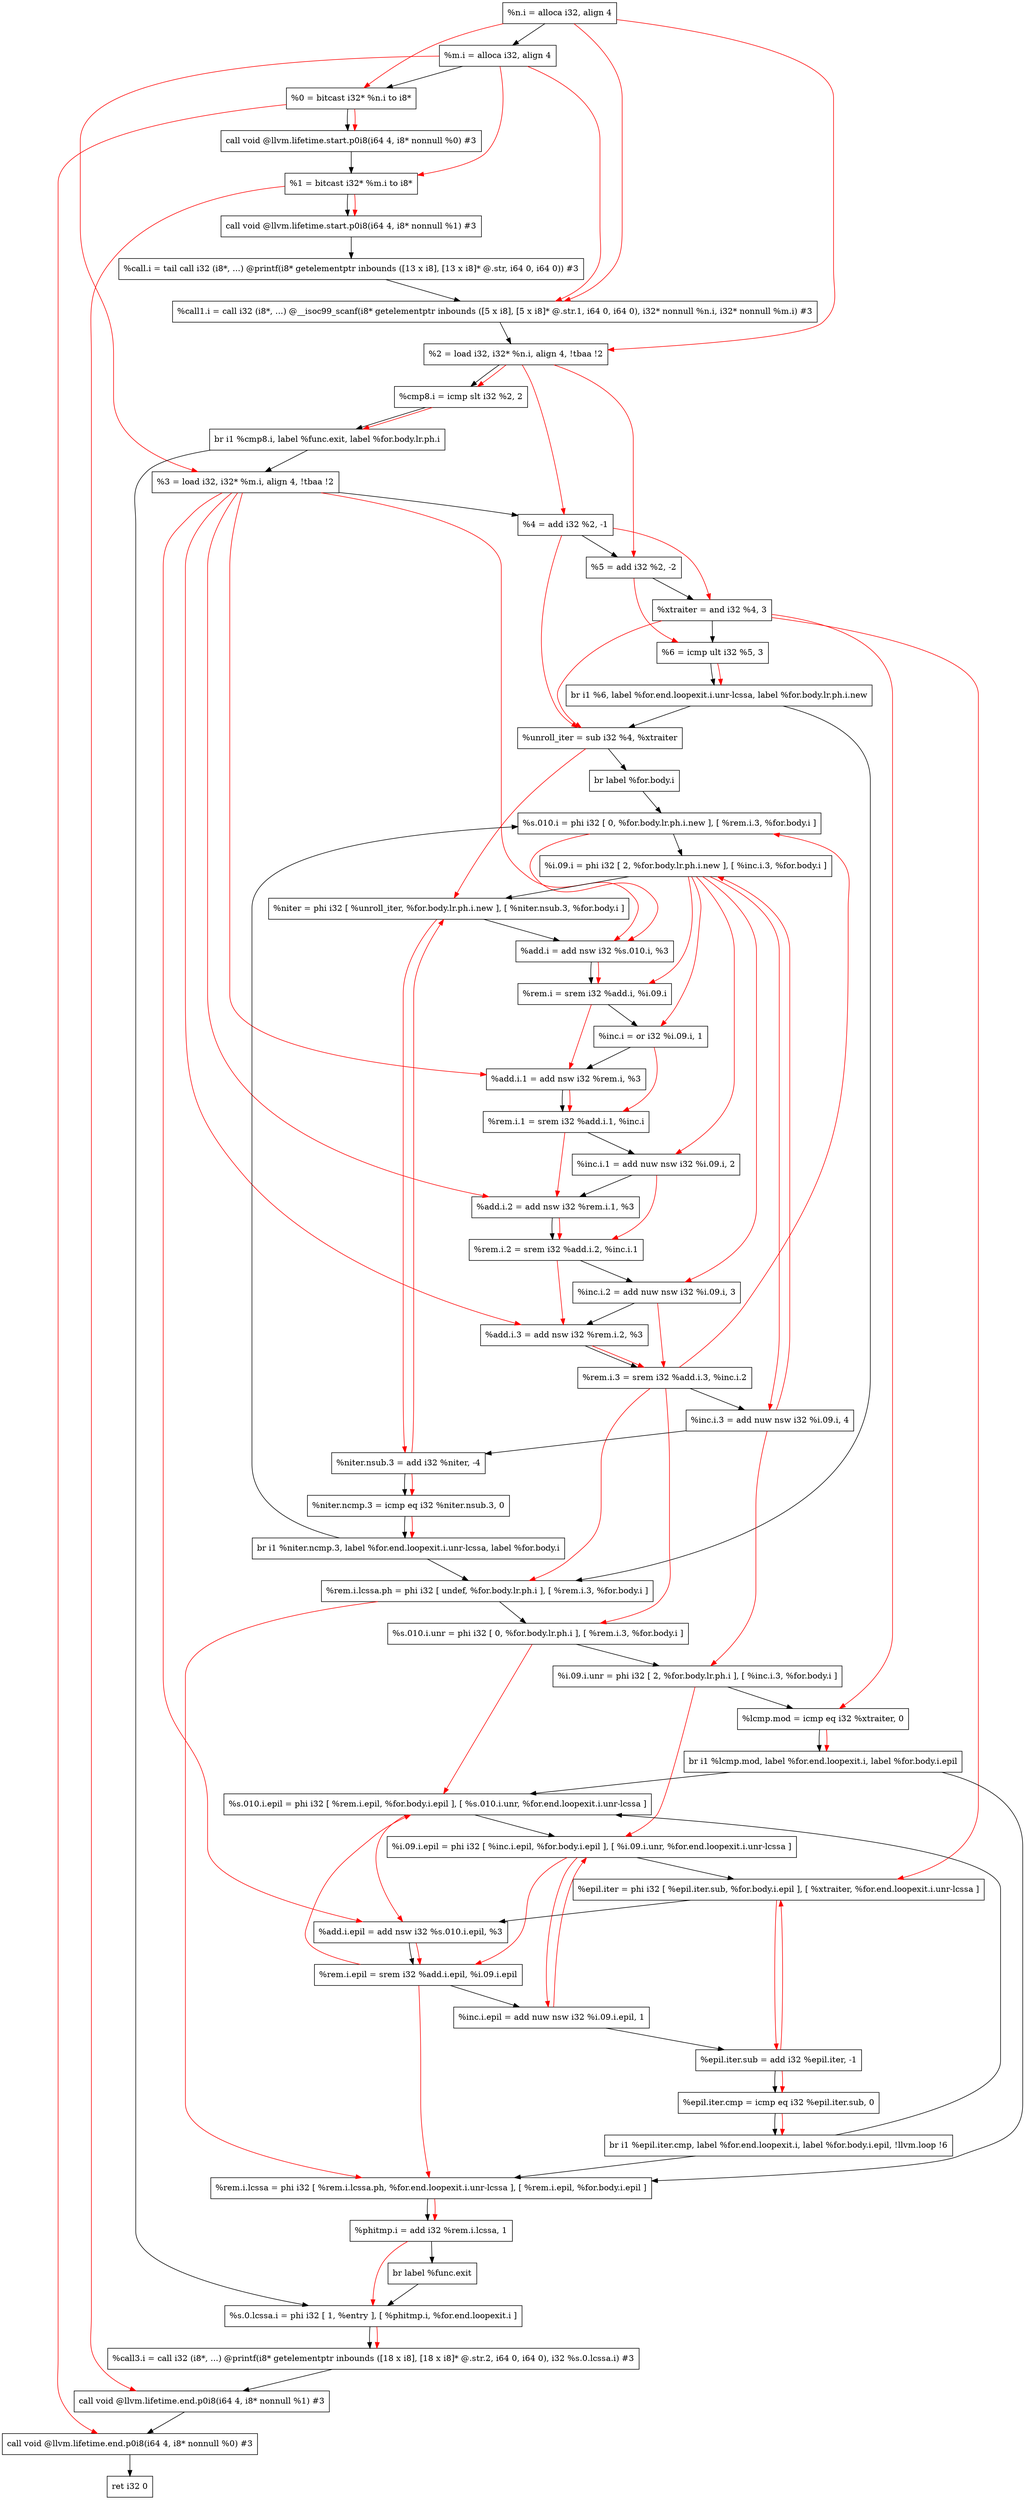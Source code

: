 digraph "CDFG for'main' function" {
	Node0x55d5960cd058[shape=record, label="  %n.i = alloca i32, align 4"];
	Node0x55d5960cf048[shape=record, label="  %m.i = alloca i32, align 4"];
	Node0x55d5960cf558[shape=record, label="  %0 = bitcast i32* %n.i to i8*"];
	Node0x55d5960d28e8[shape=record, label="  call void @llvm.lifetime.start.p0i8(i64 4, i8* nonnull %0) #3"];
	Node0x55d5960cf6a8[shape=record, label="  %1 = bitcast i32* %m.i to i8*"];
	Node0x55d5960d29f8[shape=record, label="  call void @llvm.lifetime.start.p0i8(i64 4, i8* nonnull %1) #3"];
	Node0x55d5960d2ad0[shape=record, label="  %call.i = tail call i32 (i8*, ...) @printf(i8* getelementptr inbounds ([13 x i8], [13 x i8]* @.str, i64 0, i64 0)) #3"];
	Node0x55d5960d2bf0[shape=record, label="  %call1.i = call i32 (i8*, ...) @__isoc99_scanf(i8* getelementptr inbounds ([5 x i8], [5 x i8]* @.str.1, i64 0, i64 0), i32* nonnull %n.i, i32* nonnull %m.i) #3"];
	Node0x55d5960d2cc8[shape=record, label="  %2 = load i32, i32* %n.i, align 4, !tbaa !2"];
	Node0x55d5960d2d40[shape=record, label="  %cmp8.i = icmp slt i32 %2, 2"];
	Node0x55d5960d2fa8[shape=record, label="  br i1 %cmp8.i, label %func.exit, label %for.body.lr.ph.i"];
	Node0x55d5960d2ef8[shape=record, label="  %3 = load i32, i32* %m.i, align 4, !tbaa !2"];
	Node0x55d5960d3050[shape=record, label="  %4 = add i32 %2, -1"];
	Node0x55d5960d3110[shape=record, label="  %5 = add i32 %2, -2"];
	Node0x55d5960d3180[shape=record, label="  %xtraiter = and i32 %4, 3"];
	Node0x55d5960d31f0[shape=record, label="  %6 = icmp ult i32 %5, 3"];
	Node0x55d5960d3618[shape=record, label="  br i1 %6, label %for.end.loopexit.i.unr-lcssa, label %for.body.lr.ph.i.new"];
	Node0x55d5960d3690[shape=record, label="  %unroll_iter = sub i32 %4, %xtraiter"];
	Node0x55d5960d3768[shape=record, label="  br label %for.body.i"];
	Node0x55d5960d37e8[shape=record, label="  %s.010.i = phi i32 [ 0, %for.body.lr.ph.i.new ], [ %rem.i.3, %for.body.i ]"];
	Node0x55d5960d3958[shape=record, label="  %i.09.i = phi i32 [ 2, %for.body.lr.ph.i.new ], [ %inc.i.3, %for.body.i ]"];
	Node0x55d5960d3aa8[shape=record, label="  %niter = phi i32 [ %unroll_iter, %for.body.lr.ph.i.new ], [ %niter.nsub.3, %for.body.i ]"];
	Node0x55d5960d3b90[shape=record, label="  %add.i = add nsw i32 %s.010.i, %3"];
	Node0x55d5960d3c20[shape=record, label="  %rem.i = srem i32 %add.i, %i.09.i"];
	Node0x55d5960d3cb0[shape=record, label="  %inc.i = or i32 %i.09.i, 1"];
	Node0x55d5960d3d40[shape=record, label="  %add.i.1 = add nsw i32 %rem.i, %3"];
	Node0x55d5960d3dd0[shape=record, label="  %rem.i.1 = srem i32 %add.i.1, %inc.i"];
	Node0x55d5960d3e60[shape=record, label="  %inc.i.1 = add nuw nsw i32 %i.09.i, 2"];
	Node0x55d5960d3ef0[shape=record, label="  %add.i.2 = add nsw i32 %rem.i.1, %3"];
	Node0x55d5960d42a0[shape=record, label="  %rem.i.2 = srem i32 %add.i.2, %inc.i.1"];
	Node0x55d5960d4330[shape=record, label="  %inc.i.2 = add nuw nsw i32 %i.09.i, 3"];
	Node0x55d5960d43c0[shape=record, label="  %add.i.3 = add nsw i32 %rem.i.2, %3"];
	Node0x55d5960d4450[shape=record, label="  %rem.i.3 = srem i32 %add.i.3, %inc.i.2"];
	Node0x55d5960d44c0[shape=record, label="  %inc.i.3 = add nuw nsw i32 %i.09.i, 4"];
	Node0x55d5960d4530[shape=record, label="  %niter.nsub.3 = add i32 %niter, -4"];
	Node0x55d5960d45a0[shape=record, label="  %niter.ncmp.3 = icmp eq i32 %niter.nsub.3, 0"];
	Node0x55d5960d4628[shape=record, label="  br i1 %niter.ncmp.3, label %for.end.loopexit.i.unr-lcssa, label %for.body.i"];
	Node0x55d5960d4678[shape=record, label="  %rem.i.lcssa.ph = phi i32 [ undef, %for.body.lr.ph.i ], [ %rem.i.3, %for.body.i ]"];
	Node0x55d5960d4748[shape=record, label="  %s.010.i.unr = phi i32 [ 0, %for.body.lr.ph.i ], [ %rem.i.3, %for.body.i ]"];
	Node0x55d5960d4818[shape=record, label="  %i.09.i.unr = phi i32 [ 2, %for.body.lr.ph.i ], [ %inc.i.3, %for.body.i ]"];
	Node0x55d5960d48e0[shape=record, label="  %lcmp.mod = icmp eq i32 %xtraiter, 0"];
	Node0x55d5960d4a88[shape=record, label="  br i1 %lcmp.mod, label %for.end.loopexit.i, label %for.body.i.epil"];
	Node0x55d5960d0ea8[shape=record, label="  %s.010.i.epil = phi i32 [ %rem.i.epil, %for.body.i.epil ], [ %s.010.i.unr, %for.end.loopexit.i.unr-lcssa ]"];
	Node0x55d5960d0fd8[shape=record, label="  %i.09.i.epil = phi i32 [ %inc.i.epil, %for.body.i.epil ], [ %i.09.i.unr, %for.end.loopexit.i.unr-lcssa ]"];
	Node0x55d5960d1108[shape=record, label="  %epil.iter = phi i32 [ %epil.iter.sub, %for.body.i.epil ], [ %xtraiter, %for.end.loopexit.i.unr-lcssa ]"];
	Node0x55d5960d11d0[shape=record, label="  %add.i.epil = add nsw i32 %s.010.i.epil, %3"];
	Node0x55d5960d1240[shape=record, label="  %rem.i.epil = srem i32 %add.i.epil, %i.09.i.epil"];
	Node0x55d5960d12b0[shape=record, label="  %inc.i.epil = add nuw nsw i32 %i.09.i.epil, 1"];
	Node0x55d5960d1320[shape=record, label="  %epil.iter.sub = add i32 %epil.iter, -1"];
	Node0x55d5960d1390[shape=record, label="  %epil.iter.cmp = icmp eq i32 %epil.iter.sub, 0"];
	Node0x55d5960d1418[shape=record, label="  br i1 %epil.iter.cmp, label %for.end.loopexit.i, label %for.body.i.epil, !llvm.loop !6"];
	Node0x55d5960d15c8[shape=record, label="  %rem.i.lcssa = phi i32 [ %rem.i.lcssa.ph, %for.end.loopexit.i.unr-lcssa ], [ %rem.i.epil, %for.body.i.epil ]"];
	Node0x55d5960d5b90[shape=record, label="  %phitmp.i = add i32 %rem.i.lcssa, 1"];
	Node0x55d5960d32d8[shape=record, label="  br label %func.exit"];
	Node0x55d5960d5bd8[shape=record, label="  %s.0.lcssa.i = phi i32 [ 1, %entry ], [ %phitmp.i, %for.end.loopexit.i ]"];
	Node0x55d5960d62d8[shape=record, label="  %call3.i = call i32 (i8*, ...) @printf(i8* getelementptr inbounds ([18 x i8], [18 x i8]* @.str.2, i64 0, i64 0), i32 %s.0.lcssa.i) #3"];
	Node0x55d5960d64a8[shape=record, label="  call void @llvm.lifetime.end.p0i8(i64 4, i8* nonnull %1) #3"];
	Node0x55d5960d65b8[shape=record, label="  call void @llvm.lifetime.end.p0i8(i64 4, i8* nonnull %0) #3"];
	Node0x55d5960d2de8[shape=record, label="  ret i32 0"];
	Node0x55d5960cd058 -> Node0x55d5960cf048
	Node0x55d5960cf048 -> Node0x55d5960cf558
	Node0x55d5960cf558 -> Node0x55d5960d28e8
	Node0x55d5960d28e8 -> Node0x55d5960cf6a8
	Node0x55d5960cf6a8 -> Node0x55d5960d29f8
	Node0x55d5960d29f8 -> Node0x55d5960d2ad0
	Node0x55d5960d2ad0 -> Node0x55d5960d2bf0
	Node0x55d5960d2bf0 -> Node0x55d5960d2cc8
	Node0x55d5960d2cc8 -> Node0x55d5960d2d40
	Node0x55d5960d2d40 -> Node0x55d5960d2fa8
	Node0x55d5960d2fa8 -> Node0x55d5960d5bd8
	Node0x55d5960d2fa8 -> Node0x55d5960d2ef8
	Node0x55d5960d2ef8 -> Node0x55d5960d3050
	Node0x55d5960d3050 -> Node0x55d5960d3110
	Node0x55d5960d3110 -> Node0x55d5960d3180
	Node0x55d5960d3180 -> Node0x55d5960d31f0
	Node0x55d5960d31f0 -> Node0x55d5960d3618
	Node0x55d5960d3618 -> Node0x55d5960d4678
	Node0x55d5960d3618 -> Node0x55d5960d3690
	Node0x55d5960d3690 -> Node0x55d5960d3768
	Node0x55d5960d3768 -> Node0x55d5960d37e8
	Node0x55d5960d37e8 -> Node0x55d5960d3958
	Node0x55d5960d3958 -> Node0x55d5960d3aa8
	Node0x55d5960d3aa8 -> Node0x55d5960d3b90
	Node0x55d5960d3b90 -> Node0x55d5960d3c20
	Node0x55d5960d3c20 -> Node0x55d5960d3cb0
	Node0x55d5960d3cb0 -> Node0x55d5960d3d40
	Node0x55d5960d3d40 -> Node0x55d5960d3dd0
	Node0x55d5960d3dd0 -> Node0x55d5960d3e60
	Node0x55d5960d3e60 -> Node0x55d5960d3ef0
	Node0x55d5960d3ef0 -> Node0x55d5960d42a0
	Node0x55d5960d42a0 -> Node0x55d5960d4330
	Node0x55d5960d4330 -> Node0x55d5960d43c0
	Node0x55d5960d43c0 -> Node0x55d5960d4450
	Node0x55d5960d4450 -> Node0x55d5960d44c0
	Node0x55d5960d44c0 -> Node0x55d5960d4530
	Node0x55d5960d4530 -> Node0x55d5960d45a0
	Node0x55d5960d45a0 -> Node0x55d5960d4628
	Node0x55d5960d4628 -> Node0x55d5960d4678
	Node0x55d5960d4628 -> Node0x55d5960d37e8
	Node0x55d5960d4678 -> Node0x55d5960d4748
	Node0x55d5960d4748 -> Node0x55d5960d4818
	Node0x55d5960d4818 -> Node0x55d5960d48e0
	Node0x55d5960d48e0 -> Node0x55d5960d4a88
	Node0x55d5960d4a88 -> Node0x55d5960d15c8
	Node0x55d5960d4a88 -> Node0x55d5960d0ea8
	Node0x55d5960d0ea8 -> Node0x55d5960d0fd8
	Node0x55d5960d0fd8 -> Node0x55d5960d1108
	Node0x55d5960d1108 -> Node0x55d5960d11d0
	Node0x55d5960d11d0 -> Node0x55d5960d1240
	Node0x55d5960d1240 -> Node0x55d5960d12b0
	Node0x55d5960d12b0 -> Node0x55d5960d1320
	Node0x55d5960d1320 -> Node0x55d5960d1390
	Node0x55d5960d1390 -> Node0x55d5960d1418
	Node0x55d5960d1418 -> Node0x55d5960d15c8
	Node0x55d5960d1418 -> Node0x55d5960d0ea8
	Node0x55d5960d15c8 -> Node0x55d5960d5b90
	Node0x55d5960d5b90 -> Node0x55d5960d32d8
	Node0x55d5960d32d8 -> Node0x55d5960d5bd8
	Node0x55d5960d5bd8 -> Node0x55d5960d62d8
	Node0x55d5960d62d8 -> Node0x55d5960d64a8
	Node0x55d5960d64a8 -> Node0x55d5960d65b8
	Node0x55d5960d65b8 -> Node0x55d5960d2de8
edge [color=red]
	Node0x55d5960cd058 -> Node0x55d5960cf558
	Node0x55d5960cf558 -> Node0x55d5960d28e8
	Node0x55d5960cf048 -> Node0x55d5960cf6a8
	Node0x55d5960cf6a8 -> Node0x55d5960d29f8
	Node0x55d5960cd058 -> Node0x55d5960d2bf0
	Node0x55d5960cf048 -> Node0x55d5960d2bf0
	Node0x55d5960cd058 -> Node0x55d5960d2cc8
	Node0x55d5960d2cc8 -> Node0x55d5960d2d40
	Node0x55d5960d2d40 -> Node0x55d5960d2fa8
	Node0x55d5960cf048 -> Node0x55d5960d2ef8
	Node0x55d5960d2cc8 -> Node0x55d5960d3050
	Node0x55d5960d2cc8 -> Node0x55d5960d3110
	Node0x55d5960d3050 -> Node0x55d5960d3180
	Node0x55d5960d3110 -> Node0x55d5960d31f0
	Node0x55d5960d31f0 -> Node0x55d5960d3618
	Node0x55d5960d3050 -> Node0x55d5960d3690
	Node0x55d5960d3180 -> Node0x55d5960d3690
	Node0x55d5960d4450 -> Node0x55d5960d37e8
	Node0x55d5960d44c0 -> Node0x55d5960d3958
	Node0x55d5960d3690 -> Node0x55d5960d3aa8
	Node0x55d5960d4530 -> Node0x55d5960d3aa8
	Node0x55d5960d37e8 -> Node0x55d5960d3b90
	Node0x55d5960d2ef8 -> Node0x55d5960d3b90
	Node0x55d5960d3b90 -> Node0x55d5960d3c20
	Node0x55d5960d3958 -> Node0x55d5960d3c20
	Node0x55d5960d3958 -> Node0x55d5960d3cb0
	Node0x55d5960d3c20 -> Node0x55d5960d3d40
	Node0x55d5960d2ef8 -> Node0x55d5960d3d40
	Node0x55d5960d3d40 -> Node0x55d5960d3dd0
	Node0x55d5960d3cb0 -> Node0x55d5960d3dd0
	Node0x55d5960d3958 -> Node0x55d5960d3e60
	Node0x55d5960d3dd0 -> Node0x55d5960d3ef0
	Node0x55d5960d2ef8 -> Node0x55d5960d3ef0
	Node0x55d5960d3ef0 -> Node0x55d5960d42a0
	Node0x55d5960d3e60 -> Node0x55d5960d42a0
	Node0x55d5960d3958 -> Node0x55d5960d4330
	Node0x55d5960d42a0 -> Node0x55d5960d43c0
	Node0x55d5960d2ef8 -> Node0x55d5960d43c0
	Node0x55d5960d43c0 -> Node0x55d5960d4450
	Node0x55d5960d4330 -> Node0x55d5960d4450
	Node0x55d5960d3958 -> Node0x55d5960d44c0
	Node0x55d5960d3aa8 -> Node0x55d5960d4530
	Node0x55d5960d4530 -> Node0x55d5960d45a0
	Node0x55d5960d45a0 -> Node0x55d5960d4628
	Node0x55d5960d4450 -> Node0x55d5960d4678
	Node0x55d5960d4450 -> Node0x55d5960d4748
	Node0x55d5960d44c0 -> Node0x55d5960d4818
	Node0x55d5960d3180 -> Node0x55d5960d48e0
	Node0x55d5960d48e0 -> Node0x55d5960d4a88
	Node0x55d5960d1240 -> Node0x55d5960d0ea8
	Node0x55d5960d4748 -> Node0x55d5960d0ea8
	Node0x55d5960d12b0 -> Node0x55d5960d0fd8
	Node0x55d5960d4818 -> Node0x55d5960d0fd8
	Node0x55d5960d1320 -> Node0x55d5960d1108
	Node0x55d5960d3180 -> Node0x55d5960d1108
	Node0x55d5960d0ea8 -> Node0x55d5960d11d0
	Node0x55d5960d2ef8 -> Node0x55d5960d11d0
	Node0x55d5960d11d0 -> Node0x55d5960d1240
	Node0x55d5960d0fd8 -> Node0x55d5960d1240
	Node0x55d5960d0fd8 -> Node0x55d5960d12b0
	Node0x55d5960d1108 -> Node0x55d5960d1320
	Node0x55d5960d1320 -> Node0x55d5960d1390
	Node0x55d5960d1390 -> Node0x55d5960d1418
	Node0x55d5960d4678 -> Node0x55d5960d15c8
	Node0x55d5960d1240 -> Node0x55d5960d15c8
	Node0x55d5960d15c8 -> Node0x55d5960d5b90
	Node0x55d5960d5b90 -> Node0x55d5960d5bd8
	Node0x55d5960d5bd8 -> Node0x55d5960d62d8
	Node0x55d5960cf6a8 -> Node0x55d5960d64a8
	Node0x55d5960cf558 -> Node0x55d5960d65b8
}
